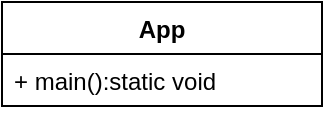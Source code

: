 <mxfile version="10.8.2" type="device"><diagram id="UEx1-Q8VCTlQaLEXuD2d" name="Seite-1"><mxGraphModel dx="1394" dy="848" grid="1" gridSize="10" guides="1" tooltips="1" connect="1" arrows="1" fold="1" page="1" pageScale="1" pageWidth="827" pageHeight="1169" math="0" shadow="0"><root><mxCell id="0"/><mxCell id="1" parent="0"/><mxCell id="bbj_4oB9v9beS-rSTsdR-1" value="App" style="swimlane;fontStyle=1;align=center;verticalAlign=top;childLayout=stackLayout;horizontal=1;startSize=26;horizontalStack=0;resizeParent=1;resizeParentMax=0;resizeLast=0;collapsible=1;marginBottom=0;" vertex="1" parent="1"><mxGeometry x="120" y="120" width="160" height="52" as="geometry"/></mxCell><mxCell id="bbj_4oB9v9beS-rSTsdR-4" value="+ main():static void" style="text;strokeColor=none;fillColor=none;align=left;verticalAlign=top;spacingLeft=4;spacingRight=4;overflow=hidden;rotatable=0;points=[[0,0.5],[1,0.5]];portConstraint=eastwest;" vertex="1" parent="bbj_4oB9v9beS-rSTsdR-1"><mxGeometry y="26" width="160" height="26" as="geometry"/></mxCell></root></mxGraphModel></diagram></mxfile>